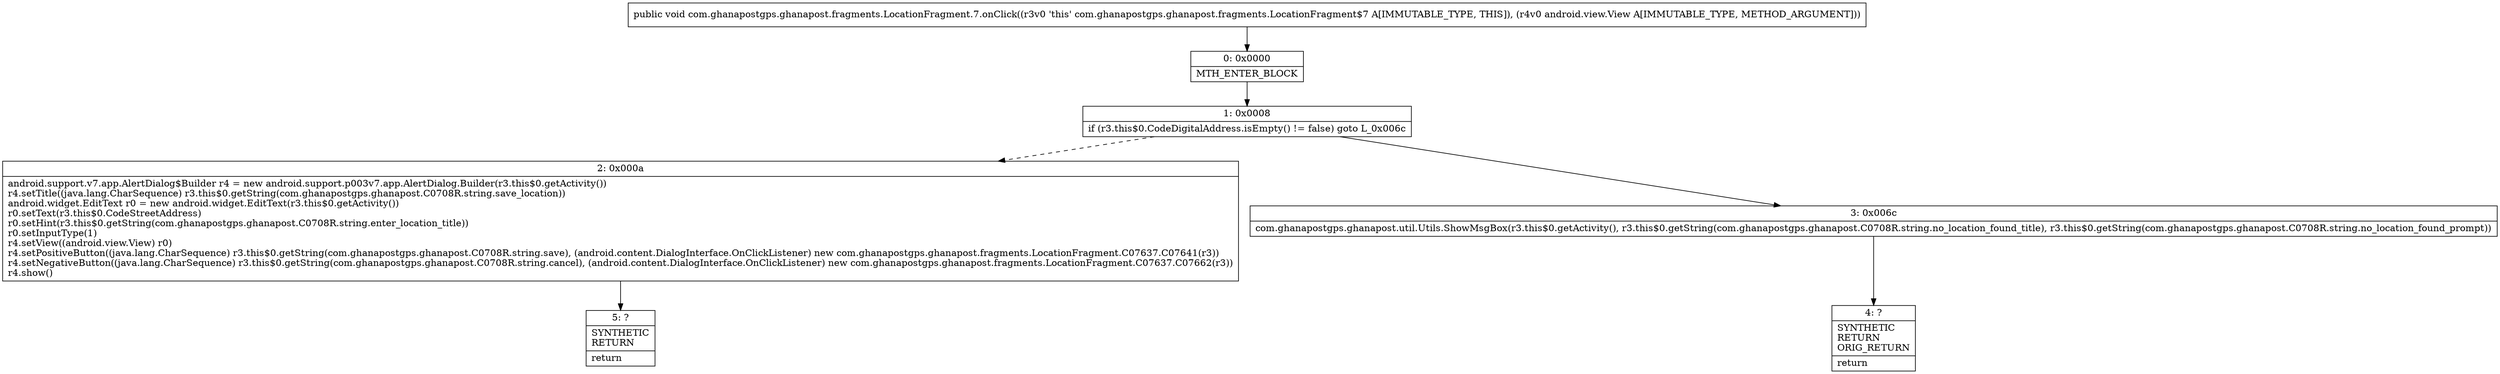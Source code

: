digraph "CFG forcom.ghanapostgps.ghanapost.fragments.LocationFragment.7.onClick(Landroid\/view\/View;)V" {
Node_0 [shape=record,label="{0\:\ 0x0000|MTH_ENTER_BLOCK\l}"];
Node_1 [shape=record,label="{1\:\ 0x0008|if (r3.this$0.CodeDigitalAddress.isEmpty() != false) goto L_0x006c\l}"];
Node_2 [shape=record,label="{2\:\ 0x000a|android.support.v7.app.AlertDialog$Builder r4 = new android.support.p003v7.app.AlertDialog.Builder(r3.this$0.getActivity())\lr4.setTitle((java.lang.CharSequence) r3.this$0.getString(com.ghanapostgps.ghanapost.C0708R.string.save_location))\landroid.widget.EditText r0 = new android.widget.EditText(r3.this$0.getActivity())\lr0.setText(r3.this$0.CodeStreetAddress)\lr0.setHint(r3.this$0.getString(com.ghanapostgps.ghanapost.C0708R.string.enter_location_title))\lr0.setInputType(1)\lr4.setView((android.view.View) r0)\lr4.setPositiveButton((java.lang.CharSequence) r3.this$0.getString(com.ghanapostgps.ghanapost.C0708R.string.save), (android.content.DialogInterface.OnClickListener) new com.ghanapostgps.ghanapost.fragments.LocationFragment.C07637.C07641(r3))\lr4.setNegativeButton((java.lang.CharSequence) r3.this$0.getString(com.ghanapostgps.ghanapost.C0708R.string.cancel), (android.content.DialogInterface.OnClickListener) new com.ghanapostgps.ghanapost.fragments.LocationFragment.C07637.C07662(r3))\lr4.show()\l}"];
Node_3 [shape=record,label="{3\:\ 0x006c|com.ghanapostgps.ghanapost.util.Utils.ShowMsgBox(r3.this$0.getActivity(), r3.this$0.getString(com.ghanapostgps.ghanapost.C0708R.string.no_location_found_title), r3.this$0.getString(com.ghanapostgps.ghanapost.C0708R.string.no_location_found_prompt))\l}"];
Node_4 [shape=record,label="{4\:\ ?|SYNTHETIC\lRETURN\lORIG_RETURN\l|return\l}"];
Node_5 [shape=record,label="{5\:\ ?|SYNTHETIC\lRETURN\l|return\l}"];
MethodNode[shape=record,label="{public void com.ghanapostgps.ghanapost.fragments.LocationFragment.7.onClick((r3v0 'this' com.ghanapostgps.ghanapost.fragments.LocationFragment$7 A[IMMUTABLE_TYPE, THIS]), (r4v0 android.view.View A[IMMUTABLE_TYPE, METHOD_ARGUMENT])) }"];
MethodNode -> Node_0;
Node_0 -> Node_1;
Node_1 -> Node_2[style=dashed];
Node_1 -> Node_3;
Node_2 -> Node_5;
Node_3 -> Node_4;
}


